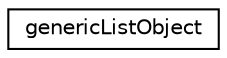 digraph "Graphical Class Hierarchy"
{
 // LATEX_PDF_SIZE
  edge [fontname="Helvetica",fontsize="10",labelfontname="Helvetica",labelfontsize="10"];
  node [fontname="Helvetica",fontsize="10",shape=record];
  rankdir="LR";
  Node0 [label="genericListObject",height=0.2,width=0.4,color="black", fillcolor="white", style="filled",URL="$classgenericListObject.html",tooltip=" "];
}
